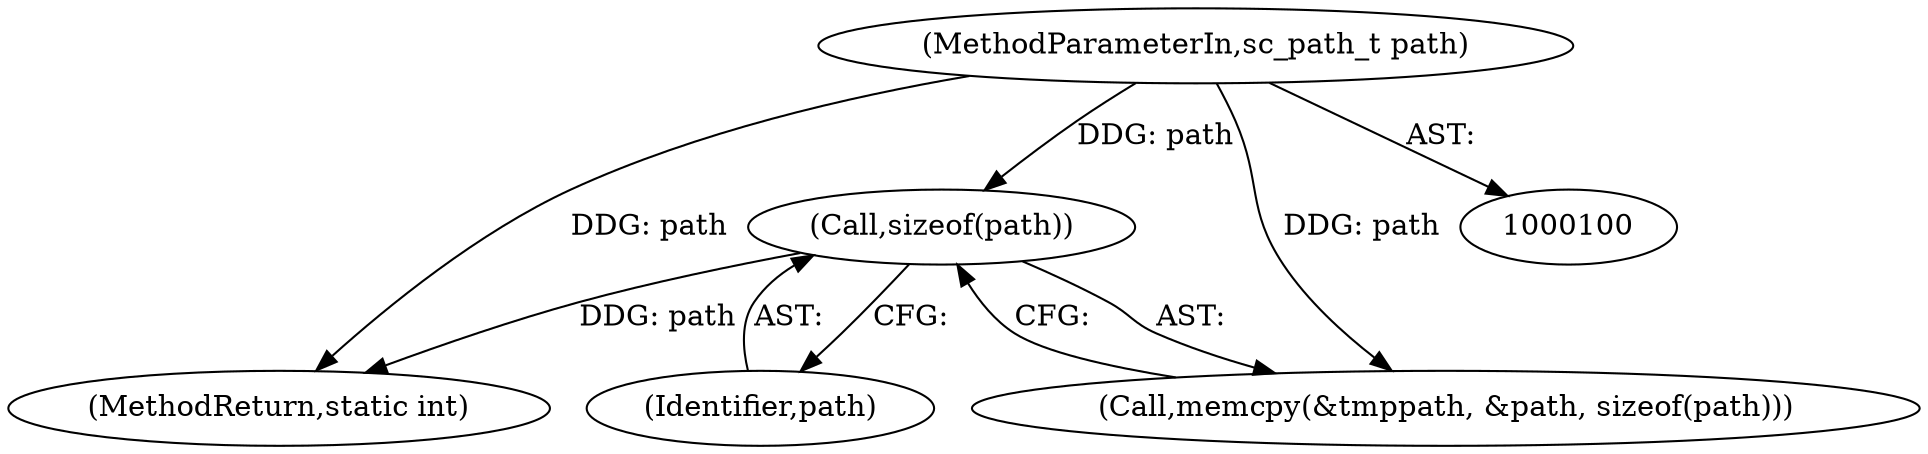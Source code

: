 digraph "0_OpenSC_8fe377e93b4b56060e5bbfb6f3142ceaeca744fa_22@API" {
"1000217" [label="(Call,sizeof(path))"];
"1000101" [label="(MethodParameterIn,sc_path_t path)"];
"1000218" [label="(Identifier,path)"];
"1000245" [label="(MethodReturn,static int)"];
"1000212" [label="(Call,memcpy(&tmppath, &path, sizeof(path)))"];
"1000217" [label="(Call,sizeof(path))"];
"1000101" [label="(MethodParameterIn,sc_path_t path)"];
"1000217" -> "1000212"  [label="AST: "];
"1000217" -> "1000218"  [label="CFG: "];
"1000218" -> "1000217"  [label="AST: "];
"1000212" -> "1000217"  [label="CFG: "];
"1000217" -> "1000245"  [label="DDG: path"];
"1000101" -> "1000217"  [label="DDG: path"];
"1000101" -> "1000100"  [label="AST: "];
"1000101" -> "1000245"  [label="DDG: path"];
"1000101" -> "1000212"  [label="DDG: path"];
}

